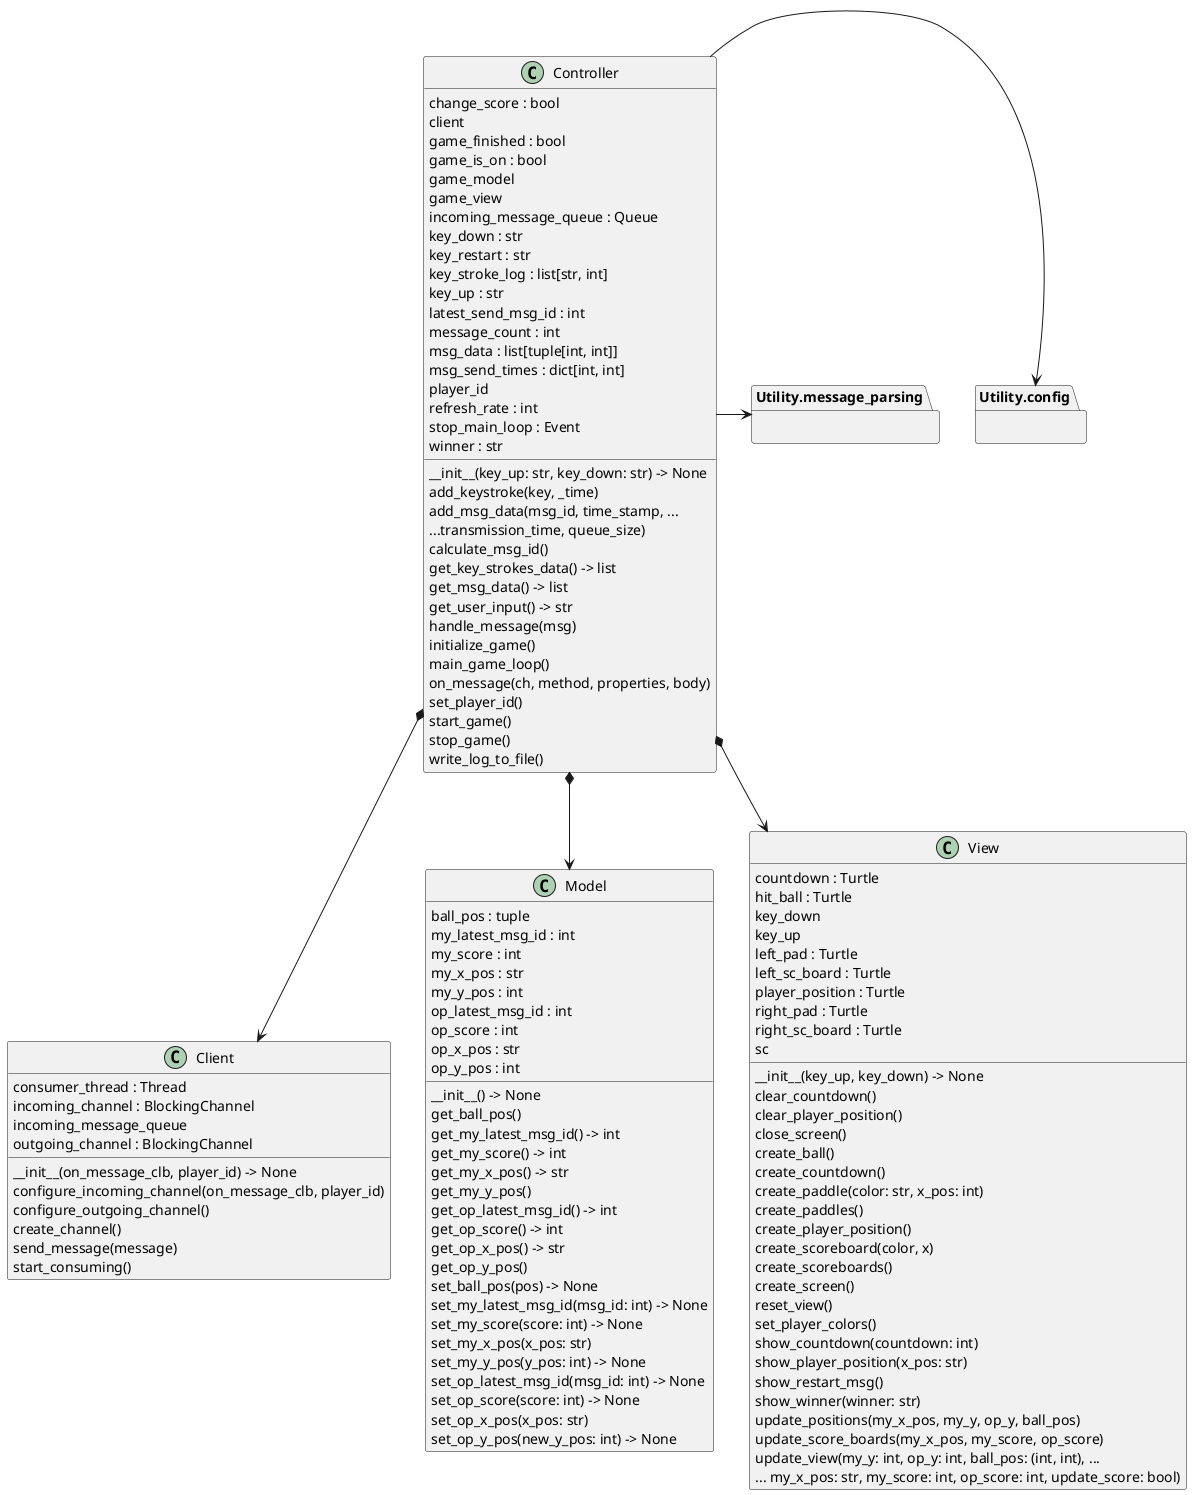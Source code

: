 @startuml classes
set namespaceSeparator none
class "Client" as Player.client.Client {
  consumer_thread : Thread
  incoming_channel : BlockingChannel
  incoming_message_queue
  outgoing_channel : BlockingChannel
  __init__(on_message_clb, player_id) -> None
  configure_incoming_channel(on_message_clb, player_id)
  configure_outgoing_channel()
  create_channel()
  send_message(message)
  start_consuming()
}
class "Controller" as Player.controller.Controller {
  change_score : bool
  client
  game_finished : bool
  game_is_on : bool
  game_model
  game_view
  incoming_message_queue : Queue
  key_down : str
  key_restart : str
  key_stroke_log : list[str, int]
  key_up : str
  latest_send_msg_id : int
  message_count : int
  msg_data : list[tuple[int, int]]
  msg_send_times : dict[int, int]
  player_id
  refresh_rate : int
  stop_main_loop : Event
  winner : str
  __init__(key_up: str, key_down: str) -> None
  add_keystroke(key, _time)
  add_msg_data(msg_id, time_stamp, ...
  ...transmission_time, queue_size)
  calculate_msg_id()
  get_key_strokes_data() -> list
  get_msg_data() -> list
  get_user_input() -> str
  handle_message(msg)
  initialize_game()
  main_game_loop()
  on_message(ch, method, properties, body)
  set_player_id()
  start_game()
  stop_game()
  write_log_to_file()
}
class "Model" as Player.model.Model {
  ball_pos : tuple
  my_latest_msg_id : int
  my_score : int
  my_x_pos : str
  my_y_pos : int
  op_latest_msg_id : int
  op_score : int
  op_x_pos : str
  op_y_pos : int
  __init__() -> None
  get_ball_pos()
  get_my_latest_msg_id() -> int
  get_my_score() -> int
  get_my_x_pos() -> str
  get_my_y_pos()
  get_op_latest_msg_id() -> int
  get_op_score() -> int
  get_op_x_pos() -> str
  get_op_y_pos()
  set_ball_pos(pos) -> None
  set_my_latest_msg_id(msg_id: int) -> None
  set_my_score(score: int) -> None
  set_my_x_pos(x_pos: str)
  set_my_y_pos(y_pos: int) -> None
  set_op_latest_msg_id(msg_id: int) -> None
  set_op_score(score: int) -> None
  set_op_x_pos(x_pos: str)
  set_op_y_pos(new_y_pos: int) -> None
}
class "View" as Player.view.View {
  countdown : Turtle
  hit_ball : Turtle
  key_down
  key_up
  left_pad : Turtle
  left_sc_board : Turtle
  player_position : Turtle
  right_pad : Turtle
  right_sc_board : Turtle
  sc
  __init__(key_up, key_down) -> None
  clear_countdown()
  clear_player_position()
  close_screen()
  create_ball()
  create_countdown()
  create_paddle(color: str, x_pos: int)
  create_paddles()
  create_player_position()
  create_scoreboard(color, x)
  create_scoreboards()
  create_screen()
  reset_view()
  set_player_colors()
  show_countdown(countdown: int)
  show_player_position(x_pos: str)
  show_restart_msg()
  show_winner(winner: str)
  update_positions(my_x_pos, my_y, op_y, ball_pos)
  update_score_boards(my_x_pos, my_score, op_score)
  update_view(my_y: int, op_y: int, ball_pos: (int, int), ...
  ... my_x_pos: str, my_score: int, op_score: int, update_score: bool)
}

package "Utility.config" as Utility.config {
}
package "Utility.message_parsing" as Utility.message_parsing {
}

Player.controller.Controller -> Utility.config
Player.controller.Controller -> Utility.message_parsing
Player.controller.Controller *--> Player.client.Client
Player.controller.Controller *--> Player.model.Model
Player.controller.Controller *--> Player.view.View


@enduml
